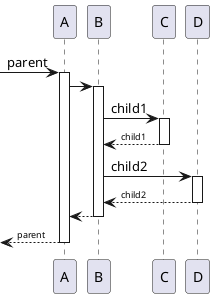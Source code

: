 @startuml
skinparam responseMessageBelowArrow true
[-> A: parent
activate A
  A -> B
  activate B
    B -> C: child1
    activate C
    return <size:9>child1</size>
    B -> D: child2
    activate D
    return <size:9>child2</size>
  return
return <size:9>parent</size>
@enduml
